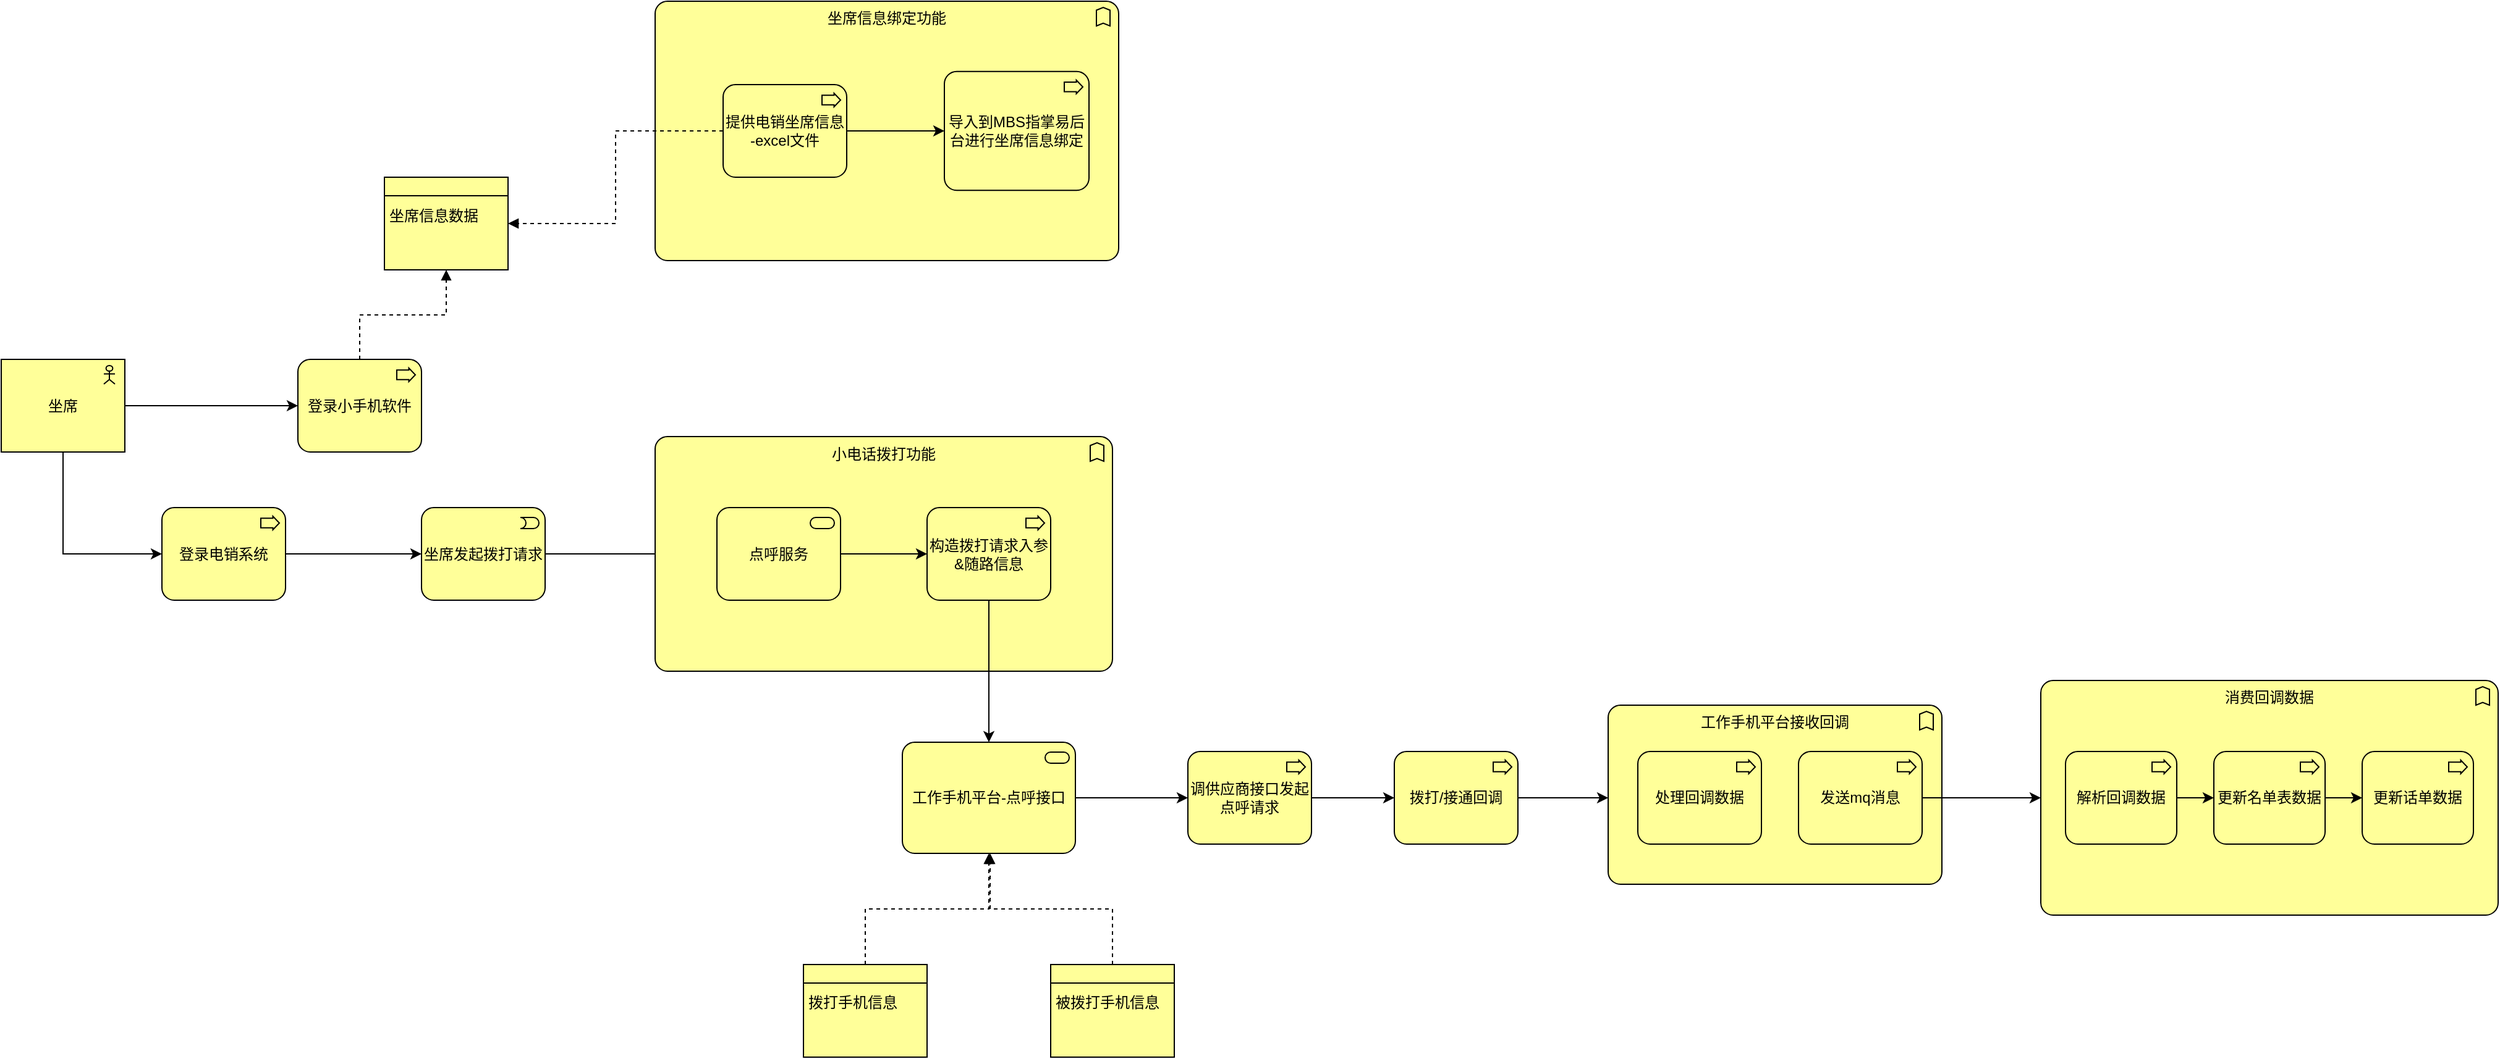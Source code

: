 <mxfile version="21.7.2" type="github">
  <diagram name="第 1 页" id="R28cw4T6qADOoaLVlROM">
    <mxGraphModel dx="2901" dy="1057" grid="1" gridSize="10" guides="1" tooltips="1" connect="1" arrows="1" fold="1" page="1" pageScale="1" pageWidth="827" pageHeight="1169" math="0" shadow="0">
      <root>
        <mxCell id="0" />
        <mxCell id="1" parent="0" />
        <mxCell id="kRCR7K3UXGGjis_3XxW6-8" style="edgeStyle=orthogonalEdgeStyle;rounded=0;orthogonalLoop=1;jettySize=auto;html=1;entryX=0;entryY=0.5;entryDx=0;entryDy=0;entryPerimeter=0;" edge="1" parent="1" source="kRCR7K3UXGGjis_3XxW6-1" target="kRCR7K3UXGGjis_3XxW6-7">
          <mxGeometry relative="1" as="geometry" />
        </mxCell>
        <mxCell id="kRCR7K3UXGGjis_3XxW6-11" style="edgeStyle=orthogonalEdgeStyle;rounded=0;orthogonalLoop=1;jettySize=auto;html=1;entryX=0;entryY=0.5;entryDx=0;entryDy=0;entryPerimeter=0;" edge="1" parent="1" source="kRCR7K3UXGGjis_3XxW6-1" target="kRCR7K3UXGGjis_3XxW6-10">
          <mxGeometry relative="1" as="geometry">
            <Array as="points">
              <mxPoint x="-250" y="548" />
            </Array>
          </mxGeometry>
        </mxCell>
        <mxCell id="kRCR7K3UXGGjis_3XxW6-1" value="坐席" style="html=1;outlineConnect=0;whiteSpace=wrap;fillColor=#ffff99;shape=mxgraph.archimate.application;appType=actor" vertex="1" parent="1">
          <mxGeometry x="-300" y="390" width="100" height="75" as="geometry" />
        </mxCell>
        <mxCell id="kRCR7K3UXGGjis_3XxW6-18" style="edgeStyle=orthogonalEdgeStyle;rounded=0;orthogonalLoop=1;jettySize=auto;html=1;entryX=0;entryY=0.5;entryDx=0;entryDy=0;entryPerimeter=0;" edge="1" parent="1" source="kRCR7K3UXGGjis_3XxW6-2" target="kRCR7K3UXGGjis_3XxW6-13">
          <mxGeometry relative="1" as="geometry" />
        </mxCell>
        <mxCell id="kRCR7K3UXGGjis_3XxW6-2" value="坐席发起拨打请求" style="html=1;outlineConnect=0;whiteSpace=wrap;fillColor=#ffff99;shape=mxgraph.archimate.business;busType=event" vertex="1" parent="1">
          <mxGeometry x="40" y="510" width="100" height="75" as="geometry" />
        </mxCell>
        <mxCell id="kRCR7K3UXGGjis_3XxW6-4" value="小电话拨打功能" style="html=1;outlineConnect=0;whiteSpace=wrap;fillColor=#ffff99;shape=mxgraph.archimate.business;busType=function;verticalAlign=top;" vertex="1" parent="1">
          <mxGeometry x="229" y="452.5" width="370" height="190" as="geometry" />
        </mxCell>
        <mxCell id="kRCR7K3UXGGjis_3XxW6-7" value="登录小手机软件" style="html=1;outlineConnect=0;whiteSpace=wrap;fillColor=#ffff99;shape=mxgraph.archimate.business;busType=process" vertex="1" parent="1">
          <mxGeometry x="-60" y="390" width="100" height="75" as="geometry" />
        </mxCell>
        <mxCell id="kRCR7K3UXGGjis_3XxW6-12" style="edgeStyle=orthogonalEdgeStyle;rounded=0;orthogonalLoop=1;jettySize=auto;html=1;" edge="1" parent="1" source="kRCR7K3UXGGjis_3XxW6-10" target="kRCR7K3UXGGjis_3XxW6-2">
          <mxGeometry relative="1" as="geometry" />
        </mxCell>
        <mxCell id="kRCR7K3UXGGjis_3XxW6-10" value="登录电销系统" style="html=1;outlineConnect=0;whiteSpace=wrap;fillColor=#ffff99;shape=mxgraph.archimate.business;busType=process" vertex="1" parent="1">
          <mxGeometry x="-170" y="510" width="100" height="75" as="geometry" />
        </mxCell>
        <mxCell id="kRCR7K3UXGGjis_3XxW6-15" style="edgeStyle=orthogonalEdgeStyle;rounded=0;orthogonalLoop=1;jettySize=auto;html=1;entryX=0;entryY=0.5;entryDx=0;entryDy=0;entryPerimeter=0;" edge="1" parent="1" source="kRCR7K3UXGGjis_3XxW6-13" target="kRCR7K3UXGGjis_3XxW6-14">
          <mxGeometry relative="1" as="geometry" />
        </mxCell>
        <mxCell id="kRCR7K3UXGGjis_3XxW6-13" value="点呼服务" style="html=1;outlineConnect=0;whiteSpace=wrap;fillColor=#ffff99;shape=mxgraph.archimate.business;busType=service" vertex="1" parent="1">
          <mxGeometry x="279" y="510" width="100" height="75" as="geometry" />
        </mxCell>
        <mxCell id="kRCR7K3UXGGjis_3XxW6-17" style="edgeStyle=orthogonalEdgeStyle;rounded=0;orthogonalLoop=1;jettySize=auto;html=1;entryX=0.5;entryY=0;entryDx=0;entryDy=0;entryPerimeter=0;" edge="1" parent="1" source="kRCR7K3UXGGjis_3XxW6-14" target="kRCR7K3UXGGjis_3XxW6-16">
          <mxGeometry relative="1" as="geometry" />
        </mxCell>
        <mxCell id="kRCR7K3UXGGjis_3XxW6-14" value="构造拨打请求入参&amp;amp;随路信息" style="html=1;outlineConnect=0;whiteSpace=wrap;fillColor=#ffff99;shape=mxgraph.archimate.business;busType=process" vertex="1" parent="1">
          <mxGeometry x="449" y="510" width="100" height="75" as="geometry" />
        </mxCell>
        <mxCell id="kRCR7K3UXGGjis_3XxW6-35" style="edgeStyle=orthogonalEdgeStyle;rounded=0;orthogonalLoop=1;jettySize=auto;html=1;entryX=0;entryY=0.5;entryDx=0;entryDy=0;entryPerimeter=0;" edge="1" parent="1" source="kRCR7K3UXGGjis_3XxW6-16" target="kRCR7K3UXGGjis_3XxW6-34">
          <mxGeometry relative="1" as="geometry" />
        </mxCell>
        <mxCell id="kRCR7K3UXGGjis_3XxW6-16" value="工作手机平台-点呼接口" style="html=1;outlineConnect=0;whiteSpace=wrap;fillColor=#ffff99;shape=mxgraph.archimate.business;busType=service" vertex="1" parent="1">
          <mxGeometry x="429" y="700" width="140" height="90" as="geometry" />
        </mxCell>
        <mxCell id="kRCR7K3UXGGjis_3XxW6-19" value="坐席信息绑定功能" style="html=1;outlineConnect=0;whiteSpace=wrap;fillColor=#ffff99;shape=mxgraph.archimate.business;busType=function;verticalAlign=top;" vertex="1" parent="1">
          <mxGeometry x="229" y="100" width="375" height="210" as="geometry" />
        </mxCell>
        <mxCell id="kRCR7K3UXGGjis_3XxW6-22" value="" style="edgeStyle=orthogonalEdgeStyle;rounded=0;orthogonalLoop=1;jettySize=auto;html=1;" edge="1" parent="1" source="kRCR7K3UXGGjis_3XxW6-20" target="kRCR7K3UXGGjis_3XxW6-21">
          <mxGeometry relative="1" as="geometry" />
        </mxCell>
        <mxCell id="kRCR7K3UXGGjis_3XxW6-20" value="提供电销坐席信息&lt;br&gt;-excel文件" style="html=1;outlineConnect=0;whiteSpace=wrap;fillColor=#ffff99;shape=mxgraph.archimate.business;busType=process" vertex="1" parent="1">
          <mxGeometry x="284" y="167.5" width="100" height="75" as="geometry" />
        </mxCell>
        <mxCell id="kRCR7K3UXGGjis_3XxW6-21" value="导入到MBS指掌易后台进行坐席信息绑定" style="html=1;outlineConnect=0;whiteSpace=wrap;fillColor=#ffff99;shape=mxgraph.archimate.business;busType=process" vertex="1" parent="1">
          <mxGeometry x="463" y="156.88" width="117" height="96.25" as="geometry" />
        </mxCell>
        <mxCell id="kRCR7K3UXGGjis_3XxW6-24" value="&lt;table cellpadding=&quot;0&quot; cellspacing=&quot;0&quot; style=&quot;font-size:1em;width:100%;height:100%;&quot;&gt;&lt;tbody&gt;&lt;tr style=&quot;height:20px;&quot;&gt;&lt;td align=&quot;center&quot;&gt;&lt;/td&gt;&lt;/tr&gt;&lt;tr&gt;&lt;td align=&quot;left&quot; valign=&quot;top&quot; style=&quot;padding:4px;&quot;&gt;坐席信息数据&lt;/td&gt;&lt;/tr&gt;&lt;/tbody&gt;&lt;/table&gt;" style="html=1;outlineConnect=0;whiteSpace=wrap;fillColor=#ffff99;shape=mxgraph.archimate.businessObject;overflow=fill" vertex="1" parent="1">
          <mxGeometry x="10" y="242.5" width="100" height="75" as="geometry" />
        </mxCell>
        <mxCell id="kRCR7K3UXGGjis_3XxW6-26" value="" style="endArrow=block;html=1;endFill=1;startArrow=none;startFill=0;edgeStyle=elbowEdgeStyle;elbow=vertical;dashed=1;rounded=0;exitX=0;exitY=0.5;exitDx=0;exitDy=0;exitPerimeter=0;entryX=1;entryY=0.5;entryDx=0;entryDy=0;entryPerimeter=0;" edge="1" parent="1" source="kRCR7K3UXGGjis_3XxW6-20" target="kRCR7K3UXGGjis_3XxW6-24">
          <mxGeometry width="100" height="75" relative="1" as="geometry">
            <mxPoint x="140" y="205" as="sourcePoint" />
            <mxPoint x="240" y="130" as="targetPoint" />
          </mxGeometry>
        </mxCell>
        <mxCell id="kRCR7K3UXGGjis_3XxW6-28" value="" style="endArrow=block;html=1;endFill=1;startArrow=none;startFill=0;edgeStyle=elbowEdgeStyle;elbow=vertical;dashed=1;rounded=0;exitX=0.5;exitY=0;exitDx=0;exitDy=0;exitPerimeter=0;entryX=0.5;entryY=1;entryDx=0;entryDy=0;entryPerimeter=0;" edge="1" parent="1" source="kRCR7K3UXGGjis_3XxW6-7" target="kRCR7K3UXGGjis_3XxW6-24">
          <mxGeometry width="100" height="75" relative="1" as="geometry">
            <mxPoint x="-26" y="215" as="sourcePoint" />
            <mxPoint x="-200" y="290" as="targetPoint" />
          </mxGeometry>
        </mxCell>
        <mxCell id="kRCR7K3UXGGjis_3XxW6-30" value="&lt;table cellpadding=&quot;0&quot; cellspacing=&quot;0&quot; style=&quot;font-size:1em;width:100%;height:100%;&quot;&gt;&lt;tbody&gt;&lt;tr style=&quot;height:20px;&quot;&gt;&lt;td align=&quot;center&quot;&gt;&lt;/td&gt;&lt;/tr&gt;&lt;tr&gt;&lt;td align=&quot;left&quot; valign=&quot;top&quot; style=&quot;padding:4px;&quot;&gt;拨打手机信息&lt;/td&gt;&lt;/tr&gt;&lt;/tbody&gt;&lt;/table&gt;" style="html=1;outlineConnect=0;whiteSpace=wrap;fillColor=#ffff99;shape=mxgraph.archimate.businessObject;overflow=fill" vertex="1" parent="1">
          <mxGeometry x="349" y="880" width="100" height="75" as="geometry" />
        </mxCell>
        <mxCell id="kRCR7K3UXGGjis_3XxW6-31" value="&lt;table cellpadding=&quot;0&quot; cellspacing=&quot;0&quot; style=&quot;font-size:1em;width:100%;height:100%;&quot;&gt;&lt;tbody&gt;&lt;tr style=&quot;height:20px;&quot;&gt;&lt;td align=&quot;center&quot;&gt;&lt;/td&gt;&lt;/tr&gt;&lt;tr&gt;&lt;td align=&quot;left&quot; valign=&quot;top&quot; style=&quot;padding:4px;&quot;&gt;被拨打手机信息&lt;/td&gt;&lt;/tr&gt;&lt;/tbody&gt;&lt;/table&gt;" style="html=1;outlineConnect=0;whiteSpace=wrap;fillColor=#ffff99;shape=mxgraph.archimate.businessObject;overflow=fill" vertex="1" parent="1">
          <mxGeometry x="549" y="880" width="100" height="75" as="geometry" />
        </mxCell>
        <mxCell id="kRCR7K3UXGGjis_3XxW6-32" value="" style="endArrow=block;html=1;endFill=1;startArrow=none;startFill=0;edgeStyle=elbowEdgeStyle;elbow=vertical;dashed=1;rounded=0;exitX=0.5;exitY=0;exitDx=0;exitDy=0;exitPerimeter=0;" edge="1" parent="1" source="kRCR7K3UXGGjis_3XxW6-30" target="kRCR7K3UXGGjis_3XxW6-16">
          <mxGeometry width="100" height="75" relative="1" as="geometry">
            <mxPoint x="270" y="842" as="sourcePoint" />
            <mxPoint x="340" y="770" as="targetPoint" />
          </mxGeometry>
        </mxCell>
        <mxCell id="kRCR7K3UXGGjis_3XxW6-33" value="" style="endArrow=block;html=1;endFill=1;startArrow=none;startFill=0;edgeStyle=elbowEdgeStyle;elbow=vertical;dashed=1;rounded=0;exitX=0.5;exitY=0;exitDx=0;exitDy=0;exitPerimeter=0;" edge="1" parent="1" source="kRCR7K3UXGGjis_3XxW6-31">
          <mxGeometry width="100" height="75" relative="1" as="geometry">
            <mxPoint x="569" y="860" as="sourcePoint" />
            <mxPoint x="500" y="790" as="targetPoint" />
          </mxGeometry>
        </mxCell>
        <mxCell id="kRCR7K3UXGGjis_3XxW6-37" style="edgeStyle=orthogonalEdgeStyle;rounded=0;orthogonalLoop=1;jettySize=auto;html=1;entryX=0;entryY=0.5;entryDx=0;entryDy=0;entryPerimeter=0;" edge="1" parent="1" source="kRCR7K3UXGGjis_3XxW6-34" target="kRCR7K3UXGGjis_3XxW6-36">
          <mxGeometry relative="1" as="geometry" />
        </mxCell>
        <mxCell id="kRCR7K3UXGGjis_3XxW6-34" value="调供应商接口发起点呼请求" style="html=1;outlineConnect=0;whiteSpace=wrap;fillColor=#ffff99;shape=mxgraph.archimate.business;busType=process" vertex="1" parent="1">
          <mxGeometry x="660" y="707.5" width="100" height="75" as="geometry" />
        </mxCell>
        <mxCell id="kRCR7K3UXGGjis_3XxW6-39" value="" style="edgeStyle=orthogonalEdgeStyle;rounded=0;orthogonalLoop=1;jettySize=auto;html=1;" edge="1" parent="1" source="kRCR7K3UXGGjis_3XxW6-36">
          <mxGeometry relative="1" as="geometry">
            <mxPoint x="1000" y="745" as="targetPoint" />
          </mxGeometry>
        </mxCell>
        <mxCell id="kRCR7K3UXGGjis_3XxW6-36" value="拨打/接通回调" style="html=1;outlineConnect=0;whiteSpace=wrap;fillColor=#ffff99;shape=mxgraph.archimate.business;busType=process" vertex="1" parent="1">
          <mxGeometry x="827" y="707.5" width="100" height="75" as="geometry" />
        </mxCell>
        <mxCell id="kRCR7K3UXGGjis_3XxW6-40" value="工作手机平台接收回调" style="html=1;outlineConnect=0;whiteSpace=wrap;fillColor=#ffff99;shape=mxgraph.archimate.business;busType=function;verticalAlign=top;" vertex="1" parent="1">
          <mxGeometry x="1000" y="670" width="270" height="145" as="geometry" />
        </mxCell>
        <mxCell id="kRCR7K3UXGGjis_3XxW6-42" value="处理回调数据" style="html=1;outlineConnect=0;whiteSpace=wrap;fillColor=#ffff99;shape=mxgraph.archimate.business;busType=process" vertex="1" parent="1">
          <mxGeometry x="1024" y="707.5" width="100" height="75" as="geometry" />
        </mxCell>
        <mxCell id="kRCR7K3UXGGjis_3XxW6-51" style="edgeStyle=orthogonalEdgeStyle;rounded=0;orthogonalLoop=1;jettySize=auto;html=1;entryX=0;entryY=0.5;entryDx=0;entryDy=0;entryPerimeter=0;" edge="1" parent="1" source="kRCR7K3UXGGjis_3XxW6-43" target="kRCR7K3UXGGjis_3XxW6-44">
          <mxGeometry relative="1" as="geometry" />
        </mxCell>
        <mxCell id="kRCR7K3UXGGjis_3XxW6-43" value="发送mq消息" style="html=1;outlineConnect=0;whiteSpace=wrap;fillColor=#ffff99;shape=mxgraph.archimate.business;busType=process" vertex="1" parent="1">
          <mxGeometry x="1154" y="707.5" width="100" height="75" as="geometry" />
        </mxCell>
        <mxCell id="kRCR7K3UXGGjis_3XxW6-44" value="消费回调数据" style="html=1;outlineConnect=0;whiteSpace=wrap;fillColor=#ffff99;shape=mxgraph.archimate.business;busType=function;verticalAlign=top;" vertex="1" parent="1">
          <mxGeometry x="1350" y="650" width="370" height="190" as="geometry" />
        </mxCell>
        <mxCell id="kRCR7K3UXGGjis_3XxW6-49" style="edgeStyle=orthogonalEdgeStyle;rounded=0;orthogonalLoop=1;jettySize=auto;html=1;" edge="1" parent="1" source="kRCR7K3UXGGjis_3XxW6-45" target="kRCR7K3UXGGjis_3XxW6-46">
          <mxGeometry relative="1" as="geometry" />
        </mxCell>
        <mxCell id="kRCR7K3UXGGjis_3XxW6-45" value="解析回调数据" style="html=1;outlineConnect=0;whiteSpace=wrap;fillColor=#ffff99;shape=mxgraph.archimate.business;busType=process" vertex="1" parent="1">
          <mxGeometry x="1370" y="707.5" width="90" height="75" as="geometry" />
        </mxCell>
        <mxCell id="kRCR7K3UXGGjis_3XxW6-50" style="edgeStyle=orthogonalEdgeStyle;rounded=0;orthogonalLoop=1;jettySize=auto;html=1;" edge="1" parent="1" source="kRCR7K3UXGGjis_3XxW6-46" target="kRCR7K3UXGGjis_3XxW6-47">
          <mxGeometry relative="1" as="geometry" />
        </mxCell>
        <mxCell id="kRCR7K3UXGGjis_3XxW6-46" value="更新名单表数据" style="html=1;outlineConnect=0;whiteSpace=wrap;fillColor=#ffff99;shape=mxgraph.archimate.business;busType=process" vertex="1" parent="1">
          <mxGeometry x="1490" y="707.5" width="90" height="75" as="geometry" />
        </mxCell>
        <mxCell id="kRCR7K3UXGGjis_3XxW6-47" value="更新话单数据" style="html=1;outlineConnect=0;whiteSpace=wrap;fillColor=#ffff99;shape=mxgraph.archimate.business;busType=process" vertex="1" parent="1">
          <mxGeometry x="1610" y="707.5" width="90" height="75" as="geometry" />
        </mxCell>
      </root>
    </mxGraphModel>
  </diagram>
</mxfile>
